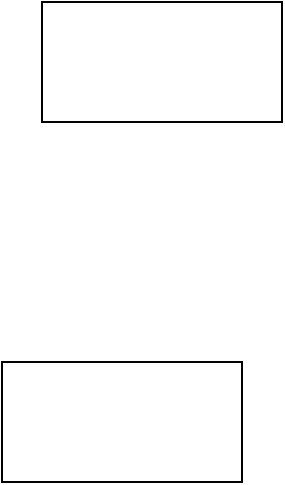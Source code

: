 <mxfile version="13.10.9" type="github"><diagram id="or3gjsremGD_vawQhCYh" name="Page-1"><mxGraphModel dx="1422" dy="695" grid="1" gridSize="10" guides="1" tooltips="1" connect="1" arrows="1" fold="1" page="1" pageScale="1" pageWidth="827" pageHeight="1169" math="0" shadow="0"><root><mxCell id="0"/><mxCell id="1" parent="0"/><mxCell id="7BNshEUqBfRVsGkMemdi-1" value="" style="rounded=0;whiteSpace=wrap;html=1;" vertex="1" parent="1"><mxGeometry x="150" y="160" width="120" height="60" as="geometry"/></mxCell><mxCell id="7BNshEUqBfRVsGkMemdi-2" value="" style="rounded=0;whiteSpace=wrap;html=1;" vertex="1" parent="1"><mxGeometry x="130" y="340" width="120" height="60" as="geometry"/></mxCell></root></mxGraphModel></diagram></mxfile>
